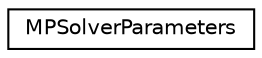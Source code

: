 digraph "Graphical Class Hierarchy"
{
 // LATEX_PDF_SIZE
  edge [fontname="Helvetica",fontsize="10",labelfontname="Helvetica",labelfontsize="10"];
  node [fontname="Helvetica",fontsize="10",shape=record];
  rankdir="LR";
  Node0 [label="MPSolverParameters",height=0.2,width=0.4,color="black", fillcolor="white", style="filled",URL="$classoperations__research_1_1_m_p_solver_parameters.html",tooltip="This class stores parameter settings for LP and MIP solvers."];
}
